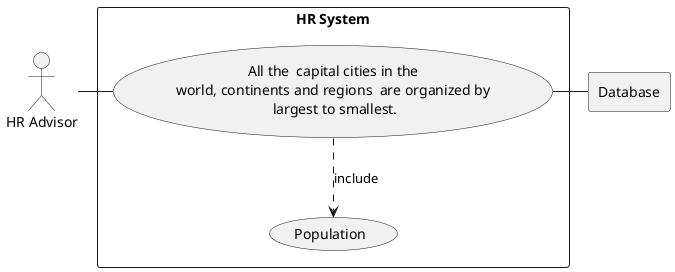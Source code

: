 

@startuml

actor HR as "HR Advisor"

rectangle Database

rectangle "HR System" {
    usecase UC5 as "All the  capital cities in the
    world, continents and regions  are organized by
     largest to smallest.
    "

    usecase UCa as "Population"

    HR - UC5
    UC5 ..> UCa : include
    UC5 - Database
}

@enduml